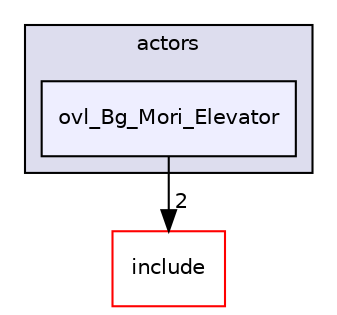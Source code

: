 digraph "src/overlays/actors/ovl_Bg_Mori_Elevator" {
  compound=true
  node [ fontsize="10", fontname="Helvetica"];
  edge [ labelfontsize="10", labelfontname="Helvetica"];
  subgraph clusterdir_e93473484be31ce7bcb356bd643a22f8 {
    graph [ bgcolor="#ddddee", pencolor="black", label="actors" fontname="Helvetica", fontsize="10", URL="dir_e93473484be31ce7bcb356bd643a22f8.html"]
  dir_b19aac42c2ff2aa0461ad25fd58080e4 [shape=box, label="ovl_Bg_Mori_Elevator", style="filled", fillcolor="#eeeeff", pencolor="black", URL="dir_b19aac42c2ff2aa0461ad25fd58080e4.html"];
  }
  dir_d44c64559bbebec7f509842c48db8b23 [shape=box label="include" fillcolor="white" style="filled" color="red" URL="dir_d44c64559bbebec7f509842c48db8b23.html"];
  dir_b19aac42c2ff2aa0461ad25fd58080e4->dir_d44c64559bbebec7f509842c48db8b23 [headlabel="2", labeldistance=1.5 headhref="dir_000089_000000.html"];
}
